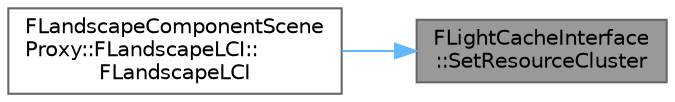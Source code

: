 digraph "FLightCacheInterface::SetResourceCluster"
{
 // INTERACTIVE_SVG=YES
 // LATEX_PDF_SIZE
  bgcolor="transparent";
  edge [fontname=Helvetica,fontsize=10,labelfontname=Helvetica,labelfontsize=10];
  node [fontname=Helvetica,fontsize=10,shape=box,height=0.2,width=0.4];
  rankdir="RL";
  Node1 [id="Node000001",label="FLightCacheInterface\l::SetResourceCluster",height=0.2,width=0.4,color="gray40", fillcolor="grey60", style="filled", fontcolor="black",tooltip=" "];
  Node1 -> Node2 [id="edge1_Node000001_Node000002",dir="back",color="steelblue1",style="solid",tooltip=" "];
  Node2 [id="Node000002",label="FLandscapeComponentScene\lProxy::FLandscapeLCI::\lFLandscapeLCI",height=0.2,width=0.4,color="grey40", fillcolor="white", style="filled",URL="$d4/da0/classFLandscapeComponentSceneProxy_1_1FLandscapeLCI.html#ab298c202a8a318e3988a071cdb1d0cd3",tooltip="Initialization constructor."];
}
